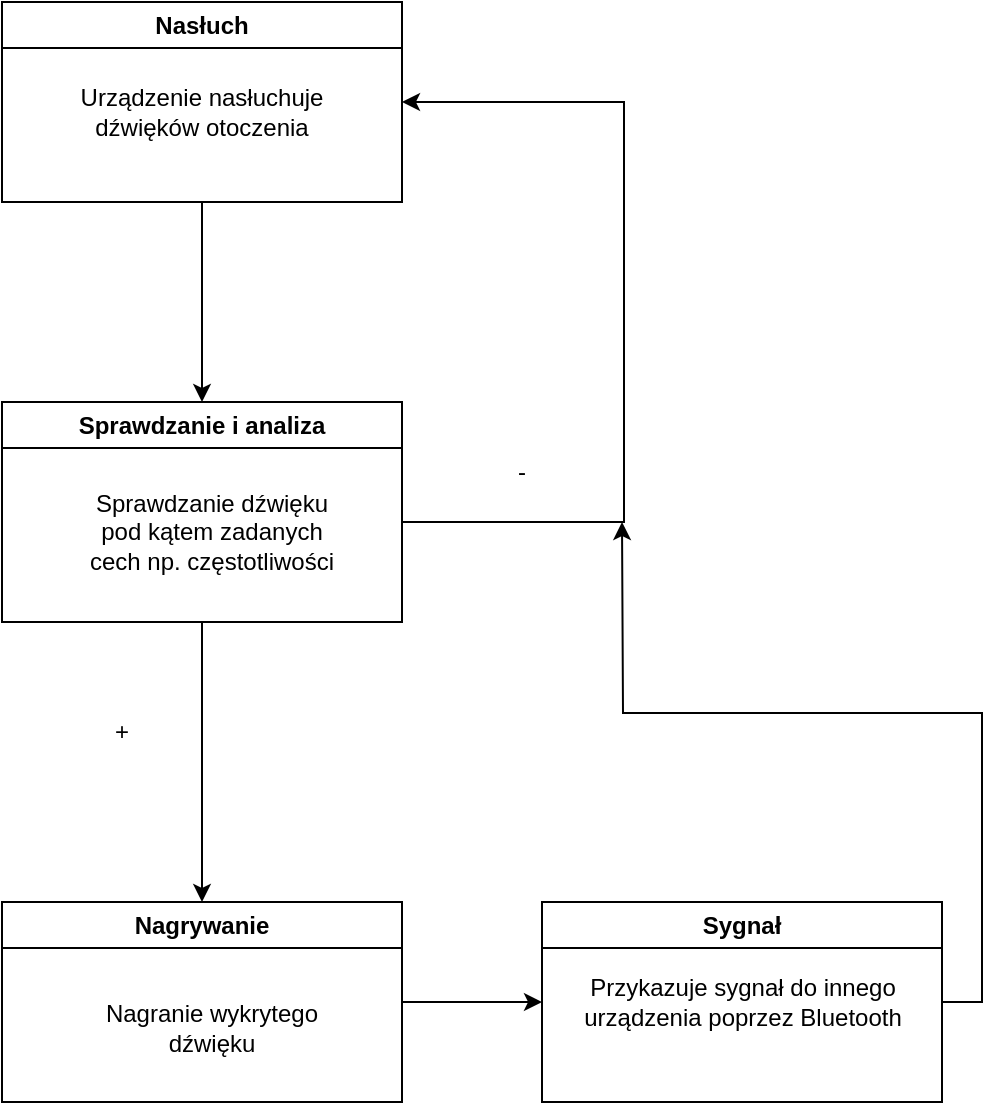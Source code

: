 <mxfile version="26.0.8">
  <diagram id="C5RBs43oDa-KdzZeNtuy" name="Page-1">
    <mxGraphModel dx="1434" dy="738" grid="1" gridSize="10" guides="1" tooltips="1" connect="1" arrows="1" fold="1" page="1" pageScale="1" pageWidth="827" pageHeight="1169" math="0" shadow="0">
      <root>
        <mxCell id="WIyWlLk6GJQsqaUBKTNV-0" />
        <mxCell id="WIyWlLk6GJQsqaUBKTNV-1" parent="WIyWlLk6GJQsqaUBKTNV-0" />
        <mxCell id="SM-YedLt1l0PWx0XRoW2-3" style="edgeStyle=orthogonalEdgeStyle;rounded=0;orthogonalLoop=1;jettySize=auto;html=1;exitX=0.5;exitY=1;exitDx=0;exitDy=0;entryX=0.5;entryY=0;entryDx=0;entryDy=0;" edge="1" parent="WIyWlLk6GJQsqaUBKTNV-1" source="SM-YedLt1l0PWx0XRoW2-0" target="SM-YedLt1l0PWx0XRoW2-1">
          <mxGeometry relative="1" as="geometry" />
        </mxCell>
        <mxCell id="SM-YedLt1l0PWx0XRoW2-0" value="Nasłuch" style="swimlane;whiteSpace=wrap;html=1;startSize=23;" vertex="1" parent="WIyWlLk6GJQsqaUBKTNV-1">
          <mxGeometry x="100" y="230" width="200" height="100" as="geometry" />
        </mxCell>
        <mxCell id="SM-YedLt1l0PWx0XRoW2-11" value="Urządzenie nasłuchuje dźwięków otoczenia" style="text;html=1;align=center;verticalAlign=middle;whiteSpace=wrap;rounded=0;" vertex="1" parent="SM-YedLt1l0PWx0XRoW2-0">
          <mxGeometry x="30" y="30" width="140" height="50" as="geometry" />
        </mxCell>
        <mxCell id="SM-YedLt1l0PWx0XRoW2-4" style="edgeStyle=orthogonalEdgeStyle;rounded=0;orthogonalLoop=1;jettySize=auto;html=1;exitX=0.5;exitY=1;exitDx=0;exitDy=0;entryX=0.5;entryY=0;entryDx=0;entryDy=0;" edge="1" parent="WIyWlLk6GJQsqaUBKTNV-1" source="SM-YedLt1l0PWx0XRoW2-1" target="SM-YedLt1l0PWx0XRoW2-2">
          <mxGeometry relative="1" as="geometry" />
        </mxCell>
        <mxCell id="SM-YedLt1l0PWx0XRoW2-6" style="edgeStyle=orthogonalEdgeStyle;rounded=0;orthogonalLoop=1;jettySize=auto;html=1;exitX=1;exitY=0.5;exitDx=0;exitDy=0;entryX=1;entryY=0.5;entryDx=0;entryDy=0;" edge="1" parent="WIyWlLk6GJQsqaUBKTNV-1" source="SM-YedLt1l0PWx0XRoW2-1" target="SM-YedLt1l0PWx0XRoW2-0">
          <mxGeometry relative="1" as="geometry">
            <mxPoint x="410" y="270" as="targetPoint" />
            <Array as="points">
              <mxPoint x="300" y="490" />
              <mxPoint x="411" y="490" />
              <mxPoint x="411" y="280" />
            </Array>
          </mxGeometry>
        </mxCell>
        <mxCell id="SM-YedLt1l0PWx0XRoW2-1" value="Sprawdzanie i analiza" style="swimlane;whiteSpace=wrap;html=1;" vertex="1" parent="WIyWlLk6GJQsqaUBKTNV-1">
          <mxGeometry x="100" y="430" width="200" height="110" as="geometry" />
        </mxCell>
        <mxCell id="SM-YedLt1l0PWx0XRoW2-12" value="Sprawdzanie dźwięku pod kątem zadanych cech np. częstotliwości" style="text;html=1;align=center;verticalAlign=middle;whiteSpace=wrap;rounded=0;" vertex="1" parent="SM-YedLt1l0PWx0XRoW2-1">
          <mxGeometry x="40" y="40" width="130" height="50" as="geometry" />
        </mxCell>
        <mxCell id="SM-YedLt1l0PWx0XRoW2-8" style="edgeStyle=orthogonalEdgeStyle;rounded=0;orthogonalLoop=1;jettySize=auto;html=1;exitX=1;exitY=0.5;exitDx=0;exitDy=0;entryX=0;entryY=0.5;entryDx=0;entryDy=0;" edge="1" parent="WIyWlLk6GJQsqaUBKTNV-1" source="SM-YedLt1l0PWx0XRoW2-2" target="SM-YedLt1l0PWx0XRoW2-7">
          <mxGeometry relative="1" as="geometry" />
        </mxCell>
        <mxCell id="SM-YedLt1l0PWx0XRoW2-2" value="Nagrywanie" style="swimlane;whiteSpace=wrap;html=1;" vertex="1" parent="WIyWlLk6GJQsqaUBKTNV-1">
          <mxGeometry x="100" y="680" width="200" height="100" as="geometry" />
        </mxCell>
        <mxCell id="SM-YedLt1l0PWx0XRoW2-13" value="Nagranie wykrytego dźwięku" style="text;html=1;align=center;verticalAlign=middle;whiteSpace=wrap;rounded=0;" vertex="1" parent="SM-YedLt1l0PWx0XRoW2-2">
          <mxGeometry x="40" y="35" width="130" height="55" as="geometry" />
        </mxCell>
        <mxCell id="SM-YedLt1l0PWx0XRoW2-10" style="edgeStyle=orthogonalEdgeStyle;rounded=0;orthogonalLoop=1;jettySize=auto;html=1;exitX=1;exitY=0.5;exitDx=0;exitDy=0;" edge="1" parent="WIyWlLk6GJQsqaUBKTNV-1" source="SM-YedLt1l0PWx0XRoW2-7">
          <mxGeometry relative="1" as="geometry">
            <mxPoint x="410" y="490" as="targetPoint" />
          </mxGeometry>
        </mxCell>
        <mxCell id="SM-YedLt1l0PWx0XRoW2-7" value="Sygnał" style="swimlane;whiteSpace=wrap;html=1;startSize=23;" vertex="1" parent="WIyWlLk6GJQsqaUBKTNV-1">
          <mxGeometry x="370" y="680" width="200" height="100" as="geometry" />
        </mxCell>
        <mxCell id="SM-YedLt1l0PWx0XRoW2-9" value="Przykazuje sygnał do innego &lt;br&gt;urządzenia poprzez Bluetooth" style="text;html=1;align=center;verticalAlign=middle;resizable=0;points=[];autosize=1;strokeColor=none;fillColor=none;" vertex="1" parent="SM-YedLt1l0PWx0XRoW2-7">
          <mxGeometry x="10" y="30" width="180" height="40" as="geometry" />
        </mxCell>
        <mxCell id="SM-YedLt1l0PWx0XRoW2-14" value="+" style="text;html=1;align=center;verticalAlign=middle;whiteSpace=wrap;rounded=0;" vertex="1" parent="WIyWlLk6GJQsqaUBKTNV-1">
          <mxGeometry x="130" y="580" width="60" height="30" as="geometry" />
        </mxCell>
        <mxCell id="SM-YedLt1l0PWx0XRoW2-15" value="-" style="text;html=1;align=center;verticalAlign=middle;whiteSpace=wrap;rounded=0;" vertex="1" parent="WIyWlLk6GJQsqaUBKTNV-1">
          <mxGeometry x="330" y="450" width="60" height="30" as="geometry" />
        </mxCell>
      </root>
    </mxGraphModel>
  </diagram>
</mxfile>
